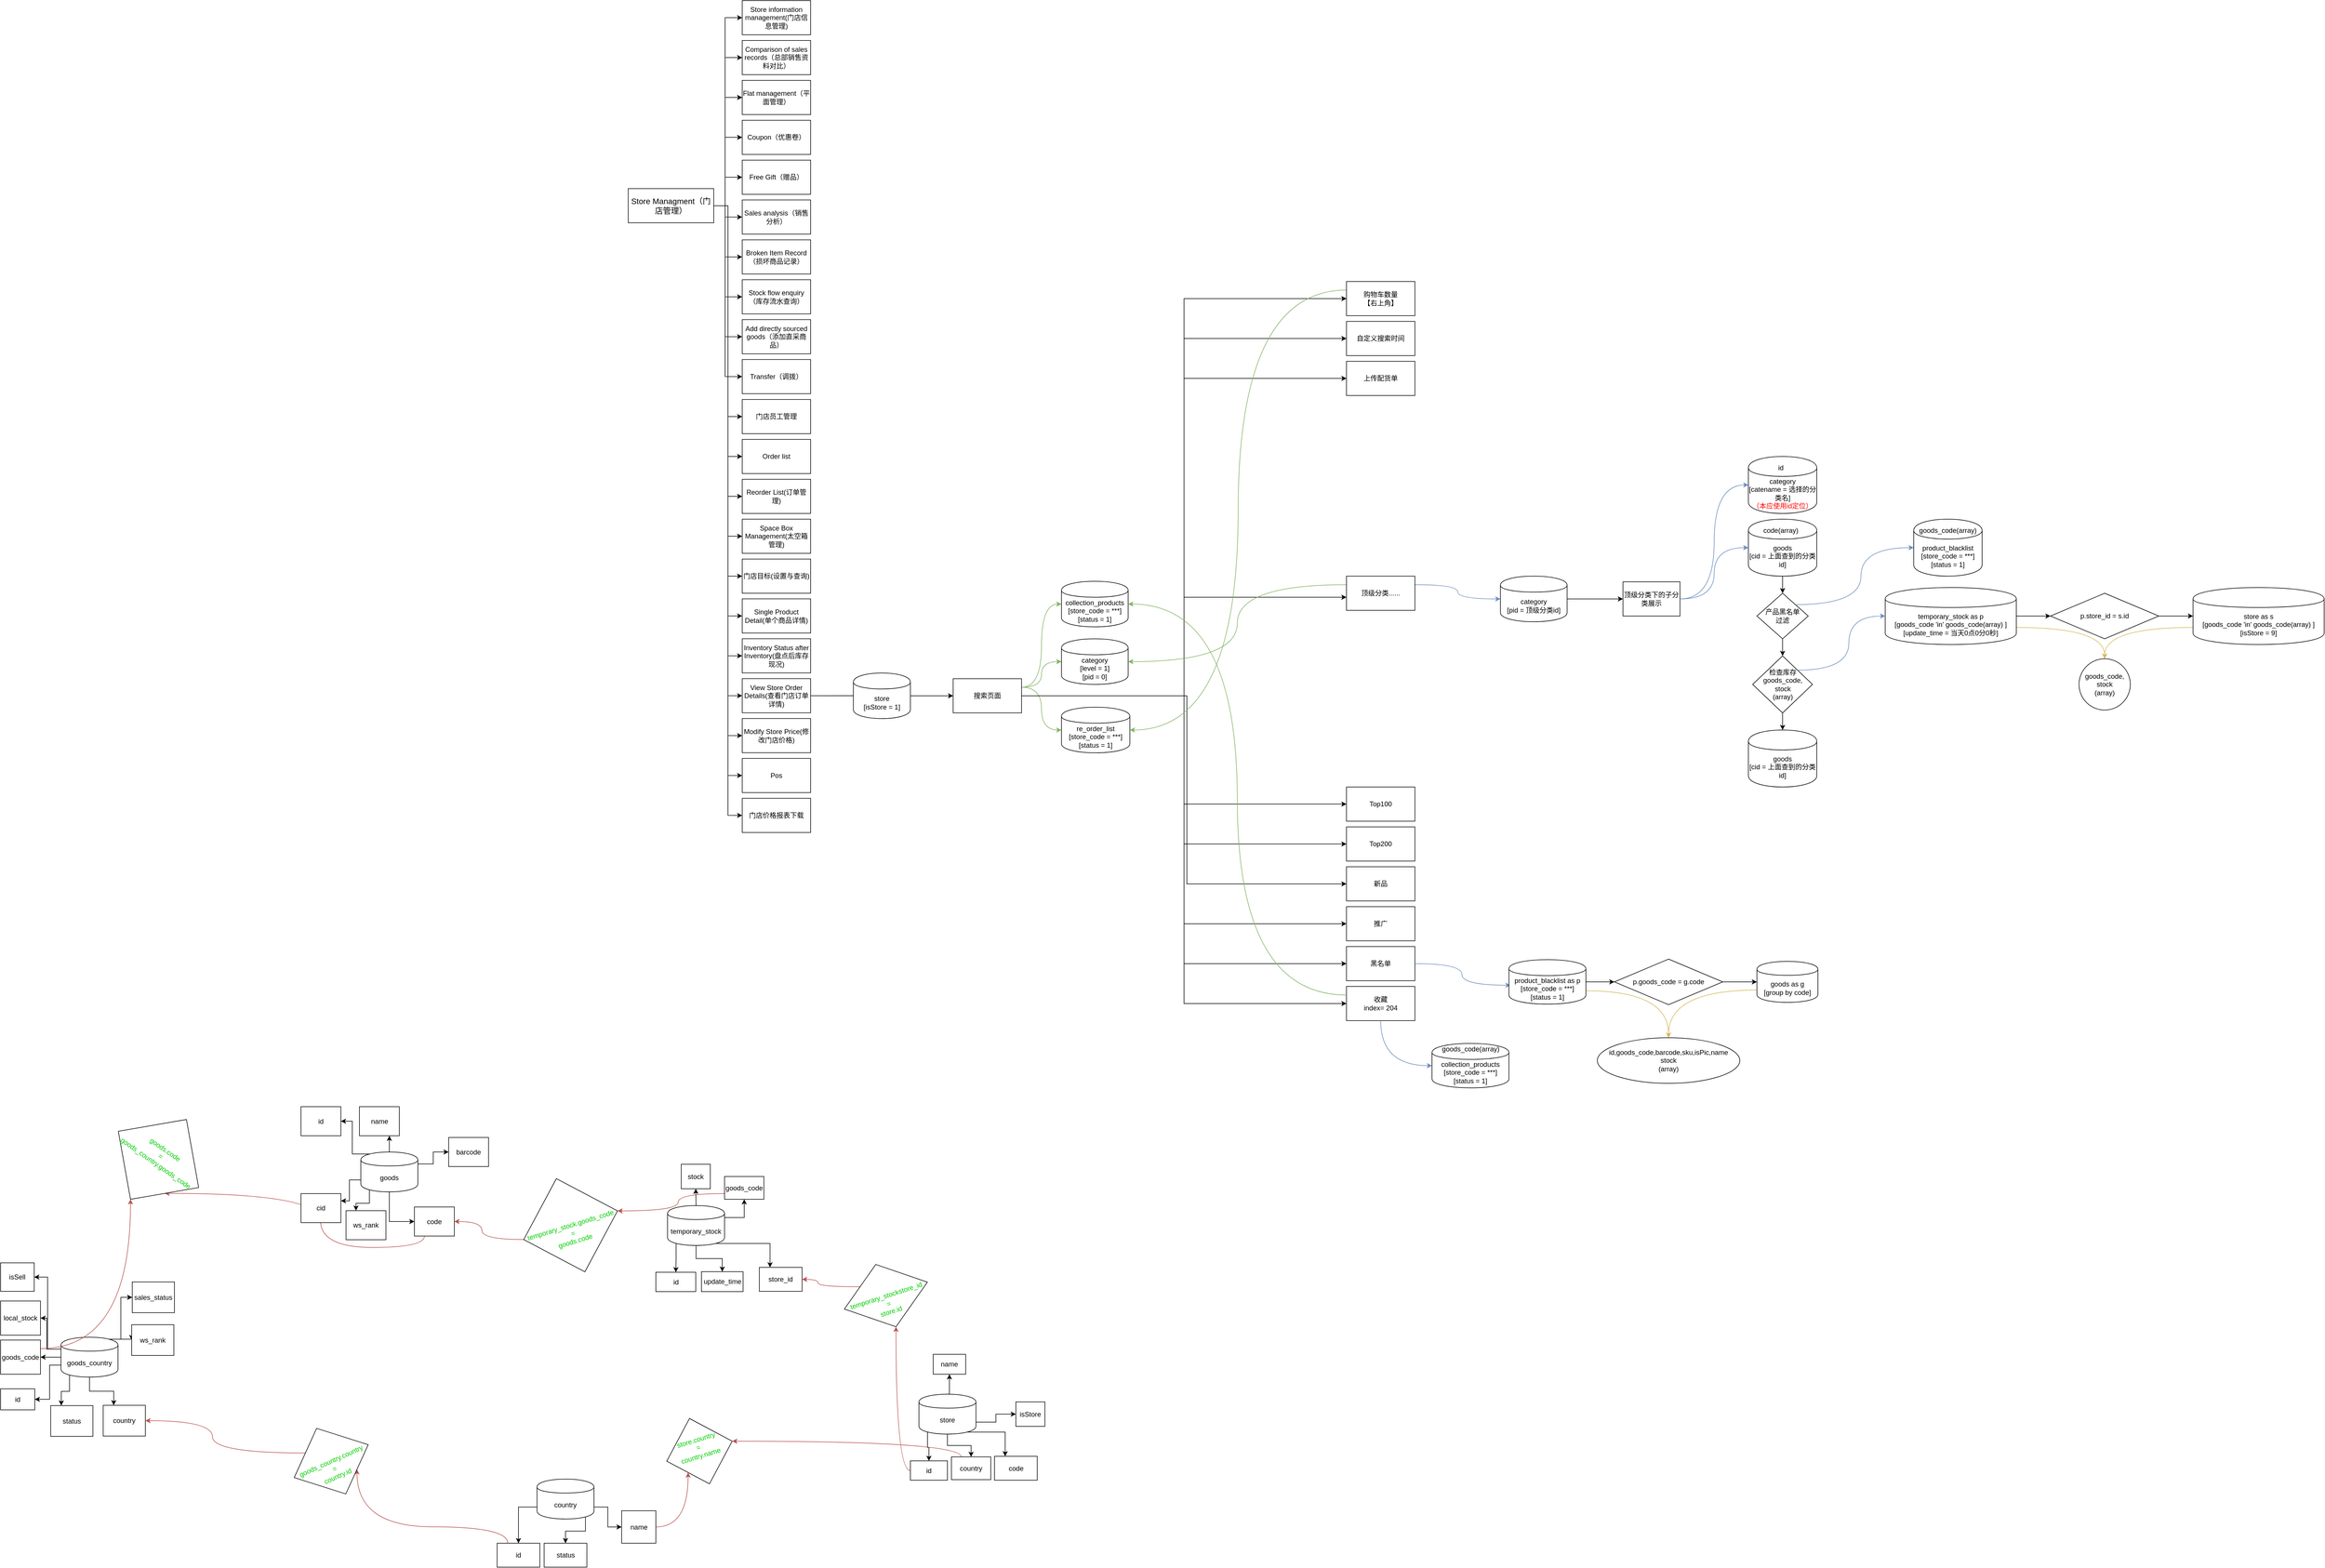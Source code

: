 <mxfile version="10.8.0" type="github"><diagram id="5CmChO88ZCy_D4HP_qRk" name="Page-1"><mxGraphModel dx="3231" dy="892" grid="1" gridSize="10" guides="1" tooltips="1" connect="1" arrows="1" fold="1" page="1" pageScale="1" pageWidth="827" pageHeight="1169" math="0" shadow="0"><root><mxCell id="0"/><mxCell id="1" parent="0"/><mxCell id="SFwU59-bYgTN6q8P-rJa-7" value="" style="edgeStyle=orthogonalEdgeStyle;rounded=0;orthogonalLoop=1;jettySize=auto;html=1;entryX=0;entryY=0.5;entryDx=0;entryDy=0;" parent="1" source="SFwU59-bYgTN6q8P-rJa-2" target="SFwU59-bYgTN6q8P-rJa-6" edge="1"><mxGeometry relative="1" as="geometry"><Array as="points"><mxPoint x="170" y="510"/><mxPoint x="170" y="250"/></Array></mxGeometry></mxCell><mxCell id="SFwU59-bYgTN6q8P-rJa-8" style="edgeStyle=orthogonalEdgeStyle;rounded=0;orthogonalLoop=1;jettySize=auto;html=1;exitX=1;exitY=0.5;exitDx=0;exitDy=0;entryX=0;entryY=0.5;entryDx=0;entryDy=0;" parent="1" source="SFwU59-bYgTN6q8P-rJa-2" target="SFwU59-bYgTN6q8P-rJa-4" edge="1"><mxGeometry relative="1" as="geometry"><Array as="points"><mxPoint x="170" y="510"/><mxPoint x="170" y="180"/></Array></mxGeometry></mxCell><mxCell id="SFwU59-bYgTN6q8P-rJa-10" style="edgeStyle=orthogonalEdgeStyle;rounded=0;orthogonalLoop=1;jettySize=auto;html=1;exitX=1;exitY=0.5;exitDx=0;exitDy=0;entryX=0;entryY=0.5;entryDx=0;entryDy=0;" parent="1" source="SFwU59-bYgTN6q8P-rJa-2" target="SFwU59-bYgTN6q8P-rJa-9" edge="1"><mxGeometry relative="1" as="geometry"><Array as="points"><mxPoint x="170" y="510"/><mxPoint x="170" y="320"/></Array></mxGeometry></mxCell><mxCell id="SFwU59-bYgTN6q8P-rJa-12" style="edgeStyle=orthogonalEdgeStyle;rounded=0;orthogonalLoop=1;jettySize=auto;html=1;exitX=1;exitY=0.5;exitDx=0;exitDy=0;entryX=0;entryY=0.5;entryDx=0;entryDy=0;" parent="1" source="SFwU59-bYgTN6q8P-rJa-2" target="SFwU59-bYgTN6q8P-rJa-11" edge="1"><mxGeometry relative="1" as="geometry"><Array as="points"><mxPoint x="170" y="510"/><mxPoint x="170" y="390"/></Array></mxGeometry></mxCell><mxCell id="SFwU59-bYgTN6q8P-rJa-14" style="edgeStyle=orthogonalEdgeStyle;rounded=0;orthogonalLoop=1;jettySize=auto;html=1;exitX=1;exitY=0.5;exitDx=0;exitDy=0;entryX=0;entryY=0.5;entryDx=0;entryDy=0;" parent="1" source="SFwU59-bYgTN6q8P-rJa-2" target="SFwU59-bYgTN6q8P-rJa-13" edge="1"><mxGeometry relative="1" as="geometry"><Array as="points"><mxPoint x="170" y="510"/><mxPoint x="170" y="460"/></Array></mxGeometry></mxCell><mxCell id="SFwU59-bYgTN6q8P-rJa-20" style="edgeStyle=orthogonalEdgeStyle;rounded=0;orthogonalLoop=1;jettySize=auto;html=1;exitX=1;exitY=0.5;exitDx=0;exitDy=0;entryX=0;entryY=0.5;entryDx=0;entryDy=0;" parent="1" source="SFwU59-bYgTN6q8P-rJa-2" target="SFwU59-bYgTN6q8P-rJa-15" edge="1"><mxGeometry relative="1" as="geometry"><Array as="points"><mxPoint x="170" y="510"/><mxPoint x="170" y="530"/></Array></mxGeometry></mxCell><mxCell id="SFwU59-bYgTN6q8P-rJa-21" style="edgeStyle=orthogonalEdgeStyle;rounded=0;orthogonalLoop=1;jettySize=auto;html=1;exitX=1;exitY=0.5;exitDx=0;exitDy=0;entryX=0;entryY=0.5;entryDx=0;entryDy=0;" parent="1" source="SFwU59-bYgTN6q8P-rJa-2" target="SFwU59-bYgTN6q8P-rJa-16" edge="1"><mxGeometry relative="1" as="geometry"><Array as="points"><mxPoint x="170" y="510"/><mxPoint x="170" y="600"/></Array></mxGeometry></mxCell><mxCell id="SFwU59-bYgTN6q8P-rJa-22" style="edgeStyle=orthogonalEdgeStyle;rounded=0;orthogonalLoop=1;jettySize=auto;html=1;exitX=1;exitY=0.5;exitDx=0;exitDy=0;entryX=0;entryY=0.5;entryDx=0;entryDy=0;" parent="1" source="SFwU59-bYgTN6q8P-rJa-2" target="SFwU59-bYgTN6q8P-rJa-17" edge="1"><mxGeometry relative="1" as="geometry"><Array as="points"><mxPoint x="170" y="510"/><mxPoint x="170" y="670"/></Array></mxGeometry></mxCell><mxCell id="SFwU59-bYgTN6q8P-rJa-23" style="edgeStyle=orthogonalEdgeStyle;rounded=0;orthogonalLoop=1;jettySize=auto;html=1;exitX=1;exitY=0.5;exitDx=0;exitDy=0;entryX=0;entryY=0.5;entryDx=0;entryDy=0;" parent="1" source="SFwU59-bYgTN6q8P-rJa-2" target="SFwU59-bYgTN6q8P-rJa-18" edge="1"><mxGeometry relative="1" as="geometry"><Array as="points"><mxPoint x="170" y="510"/><mxPoint x="170" y="740"/></Array></mxGeometry></mxCell><mxCell id="SFwU59-bYgTN6q8P-rJa-24" style="edgeStyle=orthogonalEdgeStyle;rounded=0;orthogonalLoop=1;jettySize=auto;html=1;exitX=1;exitY=0.5;exitDx=0;exitDy=0;entryX=0;entryY=0.5;entryDx=0;entryDy=0;" parent="1" source="SFwU59-bYgTN6q8P-rJa-2" target="SFwU59-bYgTN6q8P-rJa-19" edge="1"><mxGeometry relative="1" as="geometry"><Array as="points"><mxPoint x="170" y="510"/><mxPoint x="170" y="810"/></Array></mxGeometry></mxCell><mxCell id="sZdn6E8oZk7gGVziHm5e-11" style="edgeStyle=orthogonalEdgeStyle;rounded=0;orthogonalLoop=1;jettySize=auto;html=1;exitX=1;exitY=0.5;exitDx=0;exitDy=0;entryX=0;entryY=0.5;entryDx=0;entryDy=0;" edge="1" parent="1" source="SFwU59-bYgTN6q8P-rJa-2" target="sZdn6E8oZk7gGVziHm5e-1"><mxGeometry relative="1" as="geometry"/></mxCell><mxCell id="sZdn6E8oZk7gGVziHm5e-12" style="edgeStyle=orthogonalEdgeStyle;rounded=0;orthogonalLoop=1;jettySize=auto;html=1;exitX=1;exitY=0.5;exitDx=0;exitDy=0;entryX=0;entryY=0.5;entryDx=0;entryDy=0;" edge="1" parent="1" source="SFwU59-bYgTN6q8P-rJa-2" target="sZdn6E8oZk7gGVziHm5e-2"><mxGeometry relative="1" as="geometry"/></mxCell><mxCell id="sZdn6E8oZk7gGVziHm5e-13" style="edgeStyle=orthogonalEdgeStyle;rounded=0;orthogonalLoop=1;jettySize=auto;html=1;exitX=1;exitY=0.5;exitDx=0;exitDy=0;entryX=0;entryY=0.5;entryDx=0;entryDy=0;" edge="1" parent="1" source="SFwU59-bYgTN6q8P-rJa-2" target="sZdn6E8oZk7gGVziHm5e-3"><mxGeometry relative="1" as="geometry"/></mxCell><mxCell id="sZdn6E8oZk7gGVziHm5e-14" style="edgeStyle=orthogonalEdgeStyle;rounded=0;orthogonalLoop=1;jettySize=auto;html=1;exitX=1;exitY=0.5;exitDx=0;exitDy=0;entryX=0;entryY=0.5;entryDx=0;entryDy=0;" edge="1" parent="1" source="SFwU59-bYgTN6q8P-rJa-2" target="sZdn6E8oZk7gGVziHm5e-4"><mxGeometry relative="1" as="geometry"/></mxCell><mxCell id="sZdn6E8oZk7gGVziHm5e-15" style="edgeStyle=orthogonalEdgeStyle;rounded=0;orthogonalLoop=1;jettySize=auto;html=1;exitX=1;exitY=0.5;exitDx=0;exitDy=0;entryX=0;entryY=0.5;entryDx=0;entryDy=0;" edge="1" parent="1" source="SFwU59-bYgTN6q8P-rJa-2" target="sZdn6E8oZk7gGVziHm5e-5"><mxGeometry relative="1" as="geometry"/></mxCell><mxCell id="sZdn6E8oZk7gGVziHm5e-16" style="edgeStyle=orthogonalEdgeStyle;rounded=0;orthogonalLoop=1;jettySize=auto;html=1;exitX=1;exitY=0.5;exitDx=0;exitDy=0;entryX=0;entryY=0.5;entryDx=0;entryDy=0;" edge="1" parent="1" source="SFwU59-bYgTN6q8P-rJa-2" target="sZdn6E8oZk7gGVziHm5e-6"><mxGeometry relative="1" as="geometry"/></mxCell><mxCell id="sZdn6E8oZk7gGVziHm5e-17" style="edgeStyle=orthogonalEdgeStyle;rounded=0;orthogonalLoop=1;jettySize=auto;html=1;exitX=1;exitY=0.5;exitDx=0;exitDy=0;entryX=0;entryY=0.5;entryDx=0;entryDy=0;" edge="1" parent="1" source="SFwU59-bYgTN6q8P-rJa-2" target="sZdn6E8oZk7gGVziHm5e-7"><mxGeometry relative="1" as="geometry"/></mxCell><mxCell id="sZdn6E8oZk7gGVziHm5e-18" style="edgeStyle=orthogonalEdgeStyle;rounded=0;orthogonalLoop=1;jettySize=auto;html=1;exitX=1;exitY=0.5;exitDx=0;exitDy=0;entryX=0;entryY=0.5;entryDx=0;entryDy=0;" edge="1" parent="1" source="SFwU59-bYgTN6q8P-rJa-2" target="sZdn6E8oZk7gGVziHm5e-8"><mxGeometry relative="1" as="geometry"/></mxCell><mxCell id="sZdn6E8oZk7gGVziHm5e-19" style="edgeStyle=orthogonalEdgeStyle;rounded=0;orthogonalLoop=1;jettySize=auto;html=1;exitX=1;exitY=0.5;exitDx=0;exitDy=0;entryX=0;entryY=0.5;entryDx=0;entryDy=0;" edge="1" parent="1" source="SFwU59-bYgTN6q8P-rJa-2" target="sZdn6E8oZk7gGVziHm5e-9"><mxGeometry relative="1" as="geometry"/></mxCell><mxCell id="sZdn6E8oZk7gGVziHm5e-20" style="edgeStyle=orthogonalEdgeStyle;rounded=0;orthogonalLoop=1;jettySize=auto;html=1;exitX=1;exitY=0.5;exitDx=0;exitDy=0;entryX=0;entryY=0.5;entryDx=0;entryDy=0;" edge="1" parent="1" source="SFwU59-bYgTN6q8P-rJa-2" target="sZdn6E8oZk7gGVziHm5e-10"><mxGeometry relative="1" as="geometry"/></mxCell><mxCell id="sZdn6E8oZk7gGVziHm5e-22" style="edgeStyle=orthogonalEdgeStyle;rounded=0;orthogonalLoop=1;jettySize=auto;html=1;exitX=1;exitY=0.5;exitDx=0;exitDy=0;entryX=0;entryY=0.5;entryDx=0;entryDy=0;" edge="1" parent="1" source="SFwU59-bYgTN6q8P-rJa-2" target="sZdn6E8oZk7gGVziHm5e-21"><mxGeometry relative="1" as="geometry"/></mxCell><mxCell id="SFwU59-bYgTN6q8P-rJa-2" value="&lt;font style=&quot;font-size: 14px&quot;&gt;Store Managment（门店管理）&lt;/font&gt;&lt;br&gt;" style="rounded=0;whiteSpace=wrap;html=1;" parent="1" vertex="1"><mxGeometry y="480" width="150" height="60" as="geometry"/></mxCell><mxCell id="SFwU59-bYgTN6q8P-rJa-4" value="&lt;span&gt;Store information management(门店信息管理)&lt;/span&gt;" style="rounded=0;whiteSpace=wrap;html=1;" parent="1" vertex="1"><mxGeometry x="200" y="150" width="120" height="60" as="geometry"/></mxCell><mxCell id="SFwU59-bYgTN6q8P-rJa-6" value="&lt;span&gt;Comparison of sales records（总部销售资料对比）&lt;/span&gt;&lt;br&gt;" style="rounded=0;whiteSpace=wrap;html=1;" parent="1" vertex="1"><mxGeometry x="200" y="220" width="120" height="60" as="geometry"/></mxCell><mxCell id="SFwU59-bYgTN6q8P-rJa-9" value="&lt;span&gt;Flat management（平面管理）&lt;/span&gt;&lt;br&gt;" style="rounded=0;whiteSpace=wrap;html=1;" parent="1" vertex="1"><mxGeometry x="200" y="290" width="120" height="60" as="geometry"/></mxCell><mxCell id="SFwU59-bYgTN6q8P-rJa-11" value="&lt;span&gt;Coupon（优惠卷）&lt;/span&gt;" style="rounded=0;whiteSpace=wrap;html=1;" parent="1" vertex="1"><mxGeometry x="200" y="360" width="120" height="60" as="geometry"/></mxCell><mxCell id="SFwU59-bYgTN6q8P-rJa-13" value="&lt;span&gt;Free Gift（赠品）&lt;/span&gt;&lt;br&gt;" style="rounded=0;whiteSpace=wrap;html=1;" parent="1" vertex="1"><mxGeometry x="200" y="430" width="120" height="60" as="geometry"/></mxCell><mxCell id="SFwU59-bYgTN6q8P-rJa-15" value="&lt;span&gt;Sales analysis（销售分析）&lt;/span&gt;&lt;br&gt;" style="rounded=0;whiteSpace=wrap;html=1;" parent="1" vertex="1"><mxGeometry x="200" y="499.833" width="120" height="60" as="geometry"/></mxCell><mxCell id="SFwU59-bYgTN6q8P-rJa-16" value="&lt;span&gt;Broken Item Record（损坏商品记录）&lt;/span&gt;&lt;br&gt;" style="rounded=0;whiteSpace=wrap;html=1;" parent="1" vertex="1"><mxGeometry x="200" y="569.833" width="120" height="60" as="geometry"/></mxCell><mxCell id="SFwU59-bYgTN6q8P-rJa-17" value="&lt;span&gt;Stock flow enquiry（库存流水查询）&lt;/span&gt;&lt;br&gt;" style="rounded=0;whiteSpace=wrap;html=1;" parent="1" vertex="1"><mxGeometry x="200" y="639.833" width="120" height="60" as="geometry"/></mxCell><mxCell id="SFwU59-bYgTN6q8P-rJa-18" value="&lt;span&gt;Add directly sourced goods（添加直采商品）&lt;/span&gt;&lt;br&gt;" style="rounded=0;whiteSpace=wrap;html=1;" parent="1" vertex="1"><mxGeometry x="200" y="709.833" width="120" height="60" as="geometry"/></mxCell><mxCell id="SFwU59-bYgTN6q8P-rJa-19" value="&lt;span&gt;Transfer（调拨）&lt;/span&gt;&lt;br&gt;" style="rounded=0;whiteSpace=wrap;html=1;" parent="1" vertex="1"><mxGeometry x="200" y="779.833" width="120" height="60" as="geometry"/></mxCell><mxCell id="sZdn6E8oZk7gGVziHm5e-1" value="&lt;span&gt;门店员工管理&lt;/span&gt;&lt;br&gt;" style="rounded=0;whiteSpace=wrap;html=1;" vertex="1" parent="1"><mxGeometry x="200" y="850" width="120" height="60" as="geometry"/></mxCell><mxCell id="sZdn6E8oZk7gGVziHm5e-2" value="&lt;span&gt;Order list&lt;/span&gt;&lt;br&gt;" style="rounded=0;whiteSpace=wrap;html=1;" vertex="1" parent="1"><mxGeometry x="200" y="920" width="120" height="60" as="geometry"/></mxCell><mxCell id="sZdn6E8oZk7gGVziHm5e-3" value="&lt;span&gt;Reorder List(订单管理)&lt;/span&gt;&lt;br&gt;" style="rounded=0;whiteSpace=wrap;html=1;" vertex="1" parent="1"><mxGeometry x="200" y="990" width="120" height="60" as="geometry"/></mxCell><mxCell id="sZdn6E8oZk7gGVziHm5e-4" value="&lt;span&gt;Space Box Management(太空箱管理)&lt;/span&gt;&lt;br&gt;" style="rounded=0;whiteSpace=wrap;html=1;" vertex="1" parent="1"><mxGeometry x="200" y="1060" width="120" height="60" as="geometry"/></mxCell><mxCell id="sZdn6E8oZk7gGVziHm5e-5" value="&lt;span&gt;门店目标(设置与查询)&lt;/span&gt;&lt;br&gt;" style="rounded=0;whiteSpace=wrap;html=1;" vertex="1" parent="1"><mxGeometry x="200" y="1130" width="120" height="60" as="geometry"/></mxCell><mxCell id="sZdn6E8oZk7gGVziHm5e-6" value="&lt;span&gt;Single Product Detail(单个商品详情)&lt;/span&gt;&lt;br&gt;" style="rounded=0;whiteSpace=wrap;html=1;" vertex="1" parent="1"><mxGeometry x="200" y="1199.833" width="120" height="60" as="geometry"/></mxCell><mxCell id="sZdn6E8oZk7gGVziHm5e-7" value="&lt;span&gt;Inventory Status after Inventory(盘点后库存现况)&lt;/span&gt;&lt;br&gt;" style="rounded=0;whiteSpace=wrap;html=1;" vertex="1" parent="1"><mxGeometry x="200" y="1269.833" width="120" height="60" as="geometry"/></mxCell><mxCell id="sZdn6E8oZk7gGVziHm5e-24" style="edgeStyle=orthogonalEdgeStyle;rounded=0;orthogonalLoop=1;jettySize=auto;html=1;exitX=1;exitY=0.5;exitDx=0;exitDy=0;entryX=0;entryY=0.5;entryDx=0;entryDy=0;" edge="1" parent="1" source="sZdn6E8oZk7gGVziHm5e-8" target="sZdn6E8oZk7gGVziHm5e-25"><mxGeometry relative="1" as="geometry"><Array as="points"><mxPoint x="460" y="1370"/></Array></mxGeometry></mxCell><mxCell id="sZdn6E8oZk7gGVziHm5e-8" value="&lt;span&gt;View Store Order Details(查看门店订单详情)&lt;/span&gt;&lt;br&gt;" style="rounded=0;whiteSpace=wrap;html=1;" vertex="1" parent="1"><mxGeometry x="200" y="1339.833" width="120" height="60" as="geometry"/></mxCell><mxCell id="sZdn6E8oZk7gGVziHm5e-9" value="&lt;span&gt;Modify Store Price(修改门店价格)&lt;/span&gt;&lt;br&gt;" style="rounded=0;whiteSpace=wrap;html=1;" vertex="1" parent="1"><mxGeometry x="200" y="1409.833" width="120" height="60" as="geometry"/></mxCell><mxCell id="sZdn6E8oZk7gGVziHm5e-10" value="&lt;span&gt;Pos&lt;/span&gt;&lt;br&gt;" style="rounded=0;whiteSpace=wrap;html=1;" vertex="1" parent="1"><mxGeometry x="200" y="1479.833" width="120" height="60" as="geometry"/></mxCell><mxCell id="sZdn6E8oZk7gGVziHm5e-21" value="&lt;span&gt;门店价格报表下载&lt;/span&gt;&lt;br&gt;" style="rounded=0;whiteSpace=wrap;html=1;" vertex="1" parent="1"><mxGeometry x="200" y="1549.833" width="120" height="60" as="geometry"/></mxCell><mxCell id="sZdn6E8oZk7gGVziHm5e-27" style="edgeStyle=orthogonalEdgeStyle;rounded=0;orthogonalLoop=1;jettySize=auto;html=1;exitX=1;exitY=0.5;exitDx=0;exitDy=0;" edge="1" parent="1" source="sZdn6E8oZk7gGVziHm5e-25" target="sZdn6E8oZk7gGVziHm5e-26"><mxGeometry relative="1" as="geometry"/></mxCell><mxCell id="sZdn6E8oZk7gGVziHm5e-25" value="&lt;span&gt;store&lt;/span&gt;&lt;br&gt;&lt;span&gt;[isStore = 1]&lt;/span&gt;" style="shape=cylinder;whiteSpace=wrap;html=1;boundedLbl=1;backgroundOutline=1;" vertex="1" parent="1"><mxGeometry x="395" y="1330" width="100" height="80" as="geometry"/></mxCell><mxCell id="sZdn6E8oZk7gGVziHm5e-36" style="edgeStyle=orthogonalEdgeStyle;rounded=0;orthogonalLoop=1;jettySize=auto;html=1;exitX=1;exitY=0.5;exitDx=0;exitDy=0;entryX=0;entryY=0.5;entryDx=0;entryDy=0;" edge="1" parent="1" source="sZdn6E8oZk7gGVziHm5e-26" target="sZdn6E8oZk7gGVziHm5e-28"><mxGeometry relative="1" as="geometry"/></mxCell><mxCell id="sZdn6E8oZk7gGVziHm5e-37" style="edgeStyle=orthogonalEdgeStyle;rounded=0;orthogonalLoop=1;jettySize=auto;html=1;exitX=1;exitY=0.5;exitDx=0;exitDy=0;entryX=0;entryY=0.5;entryDx=0;entryDy=0;" edge="1" parent="1" source="sZdn6E8oZk7gGVziHm5e-26" target="sZdn6E8oZk7gGVziHm5e-29"><mxGeometry relative="1" as="geometry"/></mxCell><mxCell id="sZdn6E8oZk7gGVziHm5e-38" style="edgeStyle=orthogonalEdgeStyle;rounded=0;orthogonalLoop=1;jettySize=auto;html=1;exitX=1;exitY=0.5;exitDx=0;exitDy=0;entryX=0;entryY=0.5;entryDx=0;entryDy=0;" edge="1" parent="1" source="sZdn6E8oZk7gGVziHm5e-26" target="sZdn6E8oZk7gGVziHm5e-30"><mxGeometry relative="1" as="geometry"/></mxCell><mxCell id="sZdn6E8oZk7gGVziHm5e-39" style="edgeStyle=orthogonalEdgeStyle;rounded=0;orthogonalLoop=1;jettySize=auto;html=1;exitX=1;exitY=0.5;exitDx=0;exitDy=0;entryX=0;entryY=0.5;entryDx=0;entryDy=0;" edge="1" parent="1" source="sZdn6E8oZk7gGVziHm5e-26" target="sZdn6E8oZk7gGVziHm5e-31"><mxGeometry relative="1" as="geometry"/></mxCell><mxCell id="sZdn6E8oZk7gGVziHm5e-40" style="edgeStyle=orthogonalEdgeStyle;rounded=0;orthogonalLoop=1;jettySize=auto;html=1;exitX=1;exitY=0.5;exitDx=0;exitDy=0;" edge="1" parent="1" source="sZdn6E8oZk7gGVziHm5e-26" target="sZdn6E8oZk7gGVziHm5e-32"><mxGeometry relative="1" as="geometry"><Array as="points"><mxPoint x="980" y="1370"/><mxPoint x="980" y="1700"/></Array></mxGeometry></mxCell><mxCell id="sZdn6E8oZk7gGVziHm5e-41" style="edgeStyle=orthogonalEdgeStyle;rounded=0;orthogonalLoop=1;jettySize=auto;html=1;exitX=1;exitY=0.5;exitDx=0;exitDy=0;entryX=0;entryY=0.5;entryDx=0;entryDy=0;" edge="1" parent="1" source="sZdn6E8oZk7gGVziHm5e-26" target="sZdn6E8oZk7gGVziHm5e-33"><mxGeometry relative="1" as="geometry"/></mxCell><mxCell id="sZdn6E8oZk7gGVziHm5e-42" style="edgeStyle=orthogonalEdgeStyle;rounded=0;orthogonalLoop=1;jettySize=auto;html=1;exitX=1;exitY=0.5;exitDx=0;exitDy=0;entryX=0;entryY=0.5;entryDx=0;entryDy=0;" edge="1" parent="1" source="sZdn6E8oZk7gGVziHm5e-26" target="sZdn6E8oZk7gGVziHm5e-34"><mxGeometry relative="1" as="geometry"/></mxCell><mxCell id="sZdn6E8oZk7gGVziHm5e-43" style="edgeStyle=orthogonalEdgeStyle;rounded=0;orthogonalLoop=1;jettySize=auto;html=1;exitX=1;exitY=0.5;exitDx=0;exitDy=0;entryX=0;entryY=0.5;entryDx=0;entryDy=0;" edge="1" parent="1" source="sZdn6E8oZk7gGVziHm5e-26" target="sZdn6E8oZk7gGVziHm5e-35"><mxGeometry relative="1" as="geometry"/></mxCell><mxCell id="sZdn6E8oZk7gGVziHm5e-50" style="edgeStyle=orthogonalEdgeStyle;orthogonalLoop=1;jettySize=auto;html=1;exitX=1;exitY=0.25;exitDx=0;exitDy=0;entryX=0;entryY=0.5;entryDx=0;entryDy=0;curved=1;fillColor=#d5e8d4;strokeColor=#82b366;" edge="1" parent="1" source="sZdn6E8oZk7gGVziHm5e-26" target="sZdn6E8oZk7gGVziHm5e-44"><mxGeometry relative="1" as="geometry"/></mxCell><mxCell id="sZdn6E8oZk7gGVziHm5e-51" style="edgeStyle=orthogonalEdgeStyle;orthogonalLoop=1;jettySize=auto;html=1;exitX=1;exitY=0.25;exitDx=0;exitDy=0;curved=1;fillColor=#d5e8d4;strokeColor=#82b366;" edge="1" parent="1" source="sZdn6E8oZk7gGVziHm5e-26" target="sZdn6E8oZk7gGVziHm5e-49"><mxGeometry relative="1" as="geometry"/></mxCell><mxCell id="sZdn6E8oZk7gGVziHm5e-62" style="edgeStyle=orthogonalEdgeStyle;orthogonalLoop=1;jettySize=auto;html=1;exitX=1;exitY=0.5;exitDx=0;exitDy=0;entryX=0;entryY=0.617;entryDx=0;entryDy=0;entryPerimeter=0;rounded=0;" edge="1" parent="1" source="sZdn6E8oZk7gGVziHm5e-26" target="sZdn6E8oZk7gGVziHm5e-61"><mxGeometry relative="1" as="geometry"><Array as="points"><mxPoint x="975" y="1370"/><mxPoint x="975" y="1197"/></Array></mxGeometry></mxCell><mxCell id="sZdn6E8oZk7gGVziHm5e-64" style="edgeStyle=orthogonalEdgeStyle;orthogonalLoop=1;jettySize=auto;html=1;exitX=1;exitY=0.25;exitDx=0;exitDy=0;curved=1;fillColor=#d5e8d4;strokeColor=#82b366;" edge="1" parent="1" source="sZdn6E8oZk7gGVziHm5e-26" target="sZdn6E8oZk7gGVziHm5e-63"><mxGeometry relative="1" as="geometry"/></mxCell><mxCell id="sZdn6E8oZk7gGVziHm5e-67" style="edgeStyle=orthogonalEdgeStyle;orthogonalLoop=1;jettySize=auto;html=1;exitX=1;exitY=0.5;exitDx=0;exitDy=0;entryX=0;entryY=0.5;entryDx=0;entryDy=0;rounded=0;" edge="1" parent="1" source="sZdn6E8oZk7gGVziHm5e-26" target="sZdn6E8oZk7gGVziHm5e-66"><mxGeometry relative="1" as="geometry"/></mxCell><mxCell id="sZdn6E8oZk7gGVziHm5e-26" value="搜索页面" style="rounded=0;whiteSpace=wrap;html=1;" vertex="1" parent="1"><mxGeometry x="570" y="1340" width="120" height="60" as="geometry"/></mxCell><mxCell id="sZdn6E8oZk7gGVziHm5e-69" style="edgeStyle=orthogonalEdgeStyle;curved=1;orthogonalLoop=1;jettySize=auto;html=1;exitX=1;exitY=0.25;exitDx=0;exitDy=0;entryX=0;entryY=0.5;entryDx=0;entryDy=0;fillColor=#dae8fc;strokeColor=#6c8ebf;" edge="1" parent="1" source="sZdn6E8oZk7gGVziHm5e-61" target="sZdn6E8oZk7gGVziHm5e-70"><mxGeometry relative="1" as="geometry"><mxPoint x="1600" y="1060" as="targetPoint"/></mxGeometry></mxCell><mxCell id="sZdn6E8oZk7gGVziHm5e-28" value="自定义搜索时间" style="rounded=0;whiteSpace=wrap;html=1;" vertex="1" parent="1"><mxGeometry x="1260" y="713" width="120" height="60" as="geometry"/></mxCell><mxCell id="sZdn6E8oZk7gGVziHm5e-29" value="上传配货单" style="rounded=0;whiteSpace=wrap;html=1;" vertex="1" parent="1"><mxGeometry x="1260" y="783" width="120" height="60" as="geometry"/></mxCell><mxCell id="sZdn6E8oZk7gGVziHm5e-30" value="Top100" style="rounded=0;whiteSpace=wrap;html=1;" vertex="1" parent="1"><mxGeometry x="1260" y="1530" width="120" height="60" as="geometry"/></mxCell><mxCell id="sZdn6E8oZk7gGVziHm5e-31" value="Top200" style="rounded=0;whiteSpace=wrap;html=1;" vertex="1" parent="1"><mxGeometry x="1260" y="1600" width="120" height="60" as="geometry"/></mxCell><mxCell id="sZdn6E8oZk7gGVziHm5e-32" value="新品" style="rounded=0;whiteSpace=wrap;html=1;" vertex="1" parent="1"><mxGeometry x="1260" y="1670" width="120" height="60" as="geometry"/></mxCell><mxCell id="sZdn6E8oZk7gGVziHm5e-33" value="推广" style="rounded=0;whiteSpace=wrap;html=1;" vertex="1" parent="1"><mxGeometry x="1260" y="1740" width="120" height="60" as="geometry"/></mxCell><mxCell id="sZdn6E8oZk7gGVziHm5e-34" value="黑名单" style="rounded=0;whiteSpace=wrap;html=1;" vertex="1" parent="1"><mxGeometry x="1260" y="1810" width="120" height="60" as="geometry"/></mxCell><mxCell id="sZdn6E8oZk7gGVziHm5e-35" value="收藏&lt;br&gt;index= 204&lt;br&gt;" style="rounded=0;whiteSpace=wrap;html=1;" vertex="1" parent="1"><mxGeometry x="1260" y="1880" width="120" height="60" as="geometry"/></mxCell><mxCell id="sZdn6E8oZk7gGVziHm5e-44" value="collection_products&lt;br&gt;&lt;span&gt;[store_code = ***]&lt;br&gt;[status = 1]&lt;br&gt;&lt;/span&gt;" style="shape=cylinder;whiteSpace=wrap;html=1;boundedLbl=1;backgroundOutline=1;" vertex="1" parent="1"><mxGeometry x="760" y="1169" width="117" height="80" as="geometry"/></mxCell><mxCell id="sZdn6E8oZk7gGVziHm5e-49" value="category&lt;br&gt;&lt;span&gt;[level = 1]&lt;br&gt;[pid = 0]&lt;br&gt;&lt;/span&gt;" style="shape=cylinder;whiteSpace=wrap;html=1;boundedLbl=1;backgroundOutline=1;" vertex="1" parent="1"><mxGeometry x="760" y="1270" width="117" height="80" as="geometry"/></mxCell><mxCell id="sZdn6E8oZk7gGVziHm5e-57" style="edgeStyle=orthogonalEdgeStyle;orthogonalLoop=1;jettySize=auto;html=1;exitX=0;exitY=0.25;exitDx=0;exitDy=0;entryX=1;entryY=0.5;entryDx=0;entryDy=0;fillColor=#d5e8d4;strokeColor=#82b366;curved=1;" edge="1" parent="1" source="sZdn6E8oZk7gGVziHm5e-35" target="sZdn6E8oZk7gGVziHm5e-44"><mxGeometry relative="1" as="geometry"/></mxCell><mxCell id="sZdn6E8oZk7gGVziHm5e-65" style="edgeStyle=orthogonalEdgeStyle;curved=1;orthogonalLoop=1;jettySize=auto;html=1;exitX=0;exitY=0.25;exitDx=0;exitDy=0;entryX=1;entryY=0.5;entryDx=0;entryDy=0;fillColor=#d5e8d4;strokeColor=#82b366;" edge="1" parent="1" source="sZdn6E8oZk7gGVziHm5e-61" target="sZdn6E8oZk7gGVziHm5e-49"><mxGeometry relative="1" as="geometry"/></mxCell><mxCell id="sZdn6E8oZk7gGVziHm5e-61" value="顶级分类......" style="rounded=0;whiteSpace=wrap;html=1;" vertex="1" parent="1"><mxGeometry x="1260" y="1160" width="120" height="60" as="geometry"/></mxCell><mxCell id="sZdn6E8oZk7gGVziHm5e-63" value="&lt;span&gt;re_order_list&lt;br&gt;[store_code = ***]&lt;br&gt;[status = 1]&lt;br&gt;&lt;/span&gt;" style="shape=cylinder;whiteSpace=wrap;html=1;boundedLbl=1;backgroundOutline=1;" vertex="1" parent="1"><mxGeometry x="760" y="1390" width="120" height="80" as="geometry"/></mxCell><mxCell id="sZdn6E8oZk7gGVziHm5e-68" style="edgeStyle=orthogonalEdgeStyle;orthogonalLoop=1;jettySize=auto;html=1;exitX=0;exitY=0.25;exitDx=0;exitDy=0;entryX=1;entryY=0.5;entryDx=0;entryDy=0;fillColor=#d5e8d4;strokeColor=#82b366;curved=1;" edge="1" parent="1" source="sZdn6E8oZk7gGVziHm5e-66" target="sZdn6E8oZk7gGVziHm5e-63"><mxGeometry relative="1" as="geometry"/></mxCell><mxCell id="sZdn6E8oZk7gGVziHm5e-66" value="购物车数量&lt;br&gt;【右上角】" style="rounded=0;whiteSpace=wrap;html=1;" vertex="1" parent="1"><mxGeometry x="1260" y="643" width="120" height="60" as="geometry"/></mxCell><mxCell id="sZdn6E8oZk7gGVziHm5e-71" style="edgeStyle=orthogonalEdgeStyle;orthogonalLoop=1;jettySize=auto;html=1;exitX=1;exitY=0.5;exitDx=0;exitDy=0;rounded=0;" edge="1" parent="1" source="sZdn6E8oZk7gGVziHm5e-70" target="sZdn6E8oZk7gGVziHm5e-72"><mxGeometry relative="1" as="geometry"><mxPoint x="1805" y="1200" as="targetPoint"/></mxGeometry></mxCell><mxCell id="sZdn6E8oZk7gGVziHm5e-70" value="category&lt;span&gt;&lt;br&gt;[pid = 顶级分类id]&lt;br&gt;&lt;/span&gt;" style="shape=cylinder;whiteSpace=wrap;html=1;boundedLbl=1;backgroundOutline=1;" vertex="1" parent="1"><mxGeometry x="1530" y="1160" width="117" height="80" as="geometry"/></mxCell><mxCell id="sZdn6E8oZk7gGVziHm5e-72" value="顶级分类下的子分类展示" style="rounded=0;whiteSpace=wrap;html=1;" vertex="1" parent="1"><mxGeometry x="1745" y="1170" width="100" height="60" as="geometry"/></mxCell><mxCell id="sZdn6E8oZk7gGVziHm5e-73" style="edgeStyle=orthogonalEdgeStyle;curved=1;orthogonalLoop=1;jettySize=auto;html=1;exitX=1;exitY=0.5;exitDx=0;exitDy=0;entryX=0;entryY=0.5;entryDx=0;entryDy=0;fillColor=#dae8fc;strokeColor=#6c8ebf;" edge="1" parent="1" target="sZdn6E8oZk7gGVziHm5e-74" source="sZdn6E8oZk7gGVziHm5e-72"><mxGeometry relative="1" as="geometry"><mxPoint x="1545" y="1070" as="targetPoint"/><mxPoint x="1325" y="1185" as="sourcePoint"/></mxGeometry></mxCell><mxCell id="sZdn6E8oZk7gGVziHm5e-74" value="category&lt;span&gt;&lt;br&gt;[catename&amp;nbsp;= 选择的分类名]&lt;br&gt;&lt;font color=&quot;#ff0000&quot;&gt;（本应使用id定位）&lt;/font&gt;&lt;br&gt;&lt;/span&gt;" style="shape=cylinder;whiteSpace=wrap;html=1;boundedLbl=1;backgroundOutline=1;" vertex="1" parent="1"><mxGeometry x="1965" y="950" width="120" height="100" as="geometry"/></mxCell><mxCell id="sZdn6E8oZk7gGVziHm5e-79" style="edgeStyle=orthogonalEdgeStyle;curved=1;orthogonalLoop=1;jettySize=auto;html=1;exitX=1;exitY=0.5;exitDx=0;exitDy=0;entryX=0;entryY=0.5;entryDx=0;entryDy=0;fillColor=#dae8fc;strokeColor=#6c8ebf;" edge="1" parent="1" target="sZdn6E8oZk7gGVziHm5e-80" source="sZdn6E8oZk7gGVziHm5e-72"><mxGeometry relative="1" as="geometry"><mxPoint x="1555" y="1160" as="targetPoint"/><mxPoint x="1855" y="1290" as="sourcePoint"/></mxGeometry></mxCell><mxCell id="sZdn6E8oZk7gGVziHm5e-80" value="goods&lt;span&gt;&lt;br&gt;[cid = 上面查到的分类id]&lt;br&gt;&lt;/span&gt;" style="shape=cylinder;whiteSpace=wrap;html=1;boundedLbl=1;backgroundOutline=1;" vertex="1" parent="1"><mxGeometry x="1965" y="1060" width="120" height="100" as="geometry"/></mxCell><mxCell id="sZdn6E8oZk7gGVziHm5e-87" value="goods&lt;span&gt;&lt;br&gt;[cid = 上面查到的分类id]&lt;br&gt;&lt;/span&gt;" style="shape=cylinder;whiteSpace=wrap;html=1;boundedLbl=1;backgroundOutline=1;" vertex="1" parent="1"><mxGeometry x="1965" y="1430" width="120" height="100" as="geometry"/></mxCell><mxCell id="sZdn6E8oZk7gGVziHm5e-85" value="id" style="text;html=1;strokeColor=none;fillColor=none;align=center;verticalAlign=middle;whiteSpace=wrap;rounded=0;" vertex="1" parent="1"><mxGeometry x="2002" y="960" width="40" height="20" as="geometry"/></mxCell><mxCell id="sZdn6E8oZk7gGVziHm5e-86" value="code(array)" style="text;html=1;strokeColor=none;fillColor=none;align=center;verticalAlign=middle;whiteSpace=wrap;rounded=0;" vertex="1" parent="1"><mxGeometry x="2002" y="1070" width="40" height="20" as="geometry"/></mxCell><mxCell id="sZdn6E8oZk7gGVziHm5e-90" value="产品黑名单&lt;br&gt;过滤" style="rhombus;whiteSpace=wrap;html=1;" vertex="1" parent="1"><mxGeometry x="1980" y="1190" width="90" height="80" as="geometry"/></mxCell><mxCell id="sZdn6E8oZk7gGVziHm5e-91" value="" style="edgeStyle=orthogonalEdgeStyle;rounded=0;orthogonalLoop=1;jettySize=auto;html=1;" edge="1" parent="1" source="sZdn6E8oZk7gGVziHm5e-80" target="sZdn6E8oZk7gGVziHm5e-90"><mxGeometry relative="1" as="geometry"><mxPoint x="2025" y="1160" as="sourcePoint"/><mxPoint x="2025" y="1280" as="targetPoint"/></mxGeometry></mxCell><mxCell id="sZdn6E8oZk7gGVziHm5e-92" style="edgeStyle=orthogonalEdgeStyle;curved=1;orthogonalLoop=1;jettySize=auto;html=1;exitX=1;exitY=0;exitDx=0;exitDy=0;entryX=0;entryY=0.5;entryDx=0;entryDy=0;fillColor=#dae8fc;strokeColor=#6c8ebf;" edge="1" parent="1" target="sZdn6E8oZk7gGVziHm5e-93" source="sZdn6E8oZk7gGVziHm5e-90"><mxGeometry relative="1" as="geometry"><mxPoint x="1795" y="1160" as="targetPoint"/><mxPoint x="2085" y="1200" as="sourcePoint"/></mxGeometry></mxCell><mxCell id="sZdn6E8oZk7gGVziHm5e-93" value="product_blacklist&lt;span&gt;&lt;br&gt;[store_code&amp;nbsp;= ***]&lt;br&gt;[status = 1]&lt;br&gt;&lt;/span&gt;" style="shape=cylinder;whiteSpace=wrap;html=1;boundedLbl=1;backgroundOutline=1;" vertex="1" parent="1"><mxGeometry x="2255" y="1060" width="120" height="100" as="geometry"/></mxCell><mxCell id="sZdn6E8oZk7gGVziHm5e-94" value="goods_code(array)" style="text;html=1;strokeColor=none;fillColor=none;align=center;verticalAlign=middle;whiteSpace=wrap;rounded=0;" vertex="1" parent="1"><mxGeometry x="2295" y="1070" width="40" height="20" as="geometry"/></mxCell><mxCell id="sZdn6E8oZk7gGVziHm5e-96" value="" style="edgeStyle=orthogonalEdgeStyle;rounded=0;orthogonalLoop=1;jettySize=auto;html=1;" edge="1" parent="1" source="sZdn6E8oZk7gGVziHm5e-97"><mxGeometry relative="1" as="geometry"><mxPoint x="2025" y="1430" as="targetPoint"/></mxGeometry></mxCell><mxCell id="sZdn6E8oZk7gGVziHm5e-97" value="检查库存&lt;br&gt;&lt;div&gt;goods_code,&lt;/div&gt;&lt;div&gt;stock&lt;/div&gt;&lt;div&gt;(array)&lt;/div&gt;" style="rhombus;whiteSpace=wrap;html=1;" vertex="1" parent="1"><mxGeometry x="1972.5" y="1300" width="105" height="100" as="geometry"/></mxCell><mxCell id="sZdn6E8oZk7gGVziHm5e-98" value="" style="edgeStyle=orthogonalEdgeStyle;rounded=0;orthogonalLoop=1;jettySize=auto;html=1;exitX=0.5;exitY=1;exitDx=0;exitDy=0;" edge="1" parent="1" target="sZdn6E8oZk7gGVziHm5e-97" source="sZdn6E8oZk7gGVziHm5e-90"><mxGeometry relative="1" as="geometry"><mxPoint x="2025" y="1290" as="sourcePoint"/><mxPoint x="2025" y="1410" as="targetPoint"/></mxGeometry></mxCell><mxCell id="sZdn6E8oZk7gGVziHm5e-99" style="edgeStyle=orthogonalEdgeStyle;curved=1;orthogonalLoop=1;jettySize=auto;html=1;exitX=1;exitY=0;exitDx=0;exitDy=0;entryX=0;entryY=0.5;entryDx=0;entryDy=0;fillColor=#dae8fc;strokeColor=#6c8ebf;" edge="1" parent="1" target="sZdn6E8oZk7gGVziHm5e-100" source="sZdn6E8oZk7gGVziHm5e-97"><mxGeometry relative="1" as="geometry"><mxPoint x="1795" y="1280" as="targetPoint"/><mxPoint x="2048" y="1330" as="sourcePoint"/></mxGeometry></mxCell><mxCell id="sZdn6E8oZk7gGVziHm5e-103" style="edgeStyle=orthogonalEdgeStyle;rounded=0;orthogonalLoop=1;jettySize=auto;html=1;exitX=1;exitY=0.5;exitDx=0;exitDy=0;" edge="1" parent="1" source="sZdn6E8oZk7gGVziHm5e-105" target="sZdn6E8oZk7gGVziHm5e-102"><mxGeometry relative="1" as="geometry"/></mxCell><mxCell id="sZdn6E8oZk7gGVziHm5e-107" style="edgeStyle=orthogonalEdgeStyle;orthogonalLoop=1;jettySize=auto;html=1;exitX=1;exitY=0.7;exitDx=0;exitDy=0;curved=1;fillColor=#fff2cc;strokeColor=#d6b656;entryX=0.5;entryY=0;entryDx=0;entryDy=0;" edge="1" parent="1" source="sZdn6E8oZk7gGVziHm5e-100" target="sZdn6E8oZk7gGVziHm5e-110"><mxGeometry relative="1" as="geometry"><mxPoint x="2585" y="1310" as="targetPoint"/></mxGeometry></mxCell><mxCell id="sZdn6E8oZk7gGVziHm5e-100" value="temporary_stock as p&lt;span&gt;&lt;br&gt;[goods_code 'in' goods_code(array) ]&lt;br&gt;[update_time&amp;nbsp;= 当天0点0分0秒]&lt;br&gt;&lt;/span&gt;" style="shape=cylinder;whiteSpace=wrap;html=1;boundedLbl=1;backgroundOutline=1;" vertex="1" parent="1"><mxGeometry x="2205" y="1180" width="230" height="100" as="geometry"/></mxCell><mxCell id="sZdn6E8oZk7gGVziHm5e-108" style="edgeStyle=orthogonalEdgeStyle;orthogonalLoop=1;jettySize=auto;html=1;exitX=0;exitY=0.7;exitDx=0;exitDy=0;curved=1;fillColor=#fff2cc;strokeColor=#d6b656;entryX=0.5;entryY=0;entryDx=0;entryDy=0;" edge="1" parent="1" source="sZdn6E8oZk7gGVziHm5e-102" target="sZdn6E8oZk7gGVziHm5e-110"><mxGeometry relative="1" as="geometry"><mxPoint x="2585" y="1310" as="targetPoint"/></mxGeometry></mxCell><mxCell id="sZdn6E8oZk7gGVziHm5e-102" value="store as s&lt;span&gt;&lt;br&gt;[goods_code 'in' goods_code(array) ]&lt;br&gt;[isStore = 9]&lt;br&gt;&lt;/span&gt;" style="shape=cylinder;whiteSpace=wrap;html=1;boundedLbl=1;backgroundOutline=1;" vertex="1" parent="1"><mxGeometry x="2745" y="1180" width="230" height="100" as="geometry"/></mxCell><mxCell id="sZdn6E8oZk7gGVziHm5e-105" value="p.store_id = s.id&lt;br&gt;" style="rhombus;whiteSpace=wrap;html=1;" vertex="1" parent="1"><mxGeometry x="2495" y="1190" width="190" height="80" as="geometry"/></mxCell><mxCell id="sZdn6E8oZk7gGVziHm5e-106" style="edgeStyle=orthogonalEdgeStyle;rounded=0;orthogonalLoop=1;jettySize=auto;html=1;exitX=1;exitY=0.5;exitDx=0;exitDy=0;" edge="1" parent="1" source="sZdn6E8oZk7gGVziHm5e-100" target="sZdn6E8oZk7gGVziHm5e-105"><mxGeometry relative="1" as="geometry"><mxPoint x="2435" y="1230" as="sourcePoint"/><mxPoint x="2645" y="1230" as="targetPoint"/></mxGeometry></mxCell><mxCell id="sZdn6E8oZk7gGVziHm5e-110" value="goods_code,&lt;br&gt;stock&lt;br&gt;(array)" style="ellipse;whiteSpace=wrap;html=1;aspect=fixed;" vertex="1" parent="1"><mxGeometry x="2545" y="1305" width="90" height="90" as="geometry"/></mxCell><mxCell id="sZdn6E8oZk7gGVziHm5e-111" style="edgeStyle=orthogonalEdgeStyle;curved=1;orthogonalLoop=1;jettySize=auto;html=1;exitX=1;exitY=0.5;exitDx=0;exitDy=0;entryX=0.022;entryY=0.575;entryDx=0;entryDy=0;fillColor=#dae8fc;strokeColor=#6c8ebf;entryPerimeter=0;" edge="1" parent="1" target="sZdn6E8oZk7gGVziHm5e-115" source="sZdn6E8oZk7gGVziHm5e-34"><mxGeometry relative="1" as="geometry"><mxPoint x="1550" y="1890" as="targetPoint"/><mxPoint x="1380" y="1845" as="sourcePoint"/></mxGeometry></mxCell><mxCell id="sZdn6E8oZk7gGVziHm5e-113" style="edgeStyle=orthogonalEdgeStyle;rounded=0;orthogonalLoop=1;jettySize=auto;html=1;exitX=1;exitY=0.5;exitDx=0;exitDy=0;" edge="1" parent="1" source="sZdn6E8oZk7gGVziHm5e-118" target="sZdn6E8oZk7gGVziHm5e-117"><mxGeometry relative="1" as="geometry"/></mxCell><mxCell id="sZdn6E8oZk7gGVziHm5e-114" style="edgeStyle=orthogonalEdgeStyle;orthogonalLoop=1;jettySize=auto;html=1;exitX=1;exitY=0.7;exitDx=0;exitDy=0;curved=1;fillColor=#fff2cc;strokeColor=#d6b656;entryX=0.5;entryY=0;entryDx=0;entryDy=0;" edge="1" parent="1" source="sZdn6E8oZk7gGVziHm5e-115" target="sZdn6E8oZk7gGVziHm5e-121"><mxGeometry relative="1" as="geometry"><mxPoint x="1827" y="1958" as="targetPoint"/></mxGeometry></mxCell><mxCell id="sZdn6E8oZk7gGVziHm5e-115" value="product_blacklist&amp;nbsp;as p&lt;span&gt;&lt;br&gt;[store_code = ***]&lt;br&gt;[status = 1]&lt;br&gt;&lt;/span&gt;" style="shape=cylinder;whiteSpace=wrap;html=1;boundedLbl=1;backgroundOutline=1;" vertex="1" parent="1"><mxGeometry x="1545" y="1833" width="135" height="78" as="geometry"/></mxCell><mxCell id="sZdn6E8oZk7gGVziHm5e-116" style="edgeStyle=orthogonalEdgeStyle;orthogonalLoop=1;jettySize=auto;html=1;exitX=0;exitY=0.7;exitDx=0;exitDy=0;curved=1;fillColor=#fff2cc;strokeColor=#d6b656;entryX=0.5;entryY=0;entryDx=0;entryDy=0;" edge="1" parent="1" source="sZdn6E8oZk7gGVziHm5e-117" target="sZdn6E8oZk7gGVziHm5e-121"><mxGeometry relative="1" as="geometry"><mxPoint x="1827" y="1958" as="targetPoint"/></mxGeometry></mxCell><mxCell id="sZdn6E8oZk7gGVziHm5e-117" value="goods as g&lt;span&gt;&lt;br&gt;[group by code]&lt;br&gt;&lt;/span&gt;" style="shape=cylinder;whiteSpace=wrap;html=1;boundedLbl=1;backgroundOutline=1;" vertex="1" parent="1"><mxGeometry x="1980" y="1836" width="107" height="72" as="geometry"/></mxCell><mxCell id="sZdn6E8oZk7gGVziHm5e-118" value="p.goods_code = g.code&lt;br&gt;" style="rhombus;whiteSpace=wrap;html=1;" vertex="1" parent="1"><mxGeometry x="1730" y="1832" width="190" height="80" as="geometry"/></mxCell><mxCell id="sZdn6E8oZk7gGVziHm5e-119" style="edgeStyle=orthogonalEdgeStyle;rounded=0;orthogonalLoop=1;jettySize=auto;html=1;exitX=1;exitY=0.5;exitDx=0;exitDy=0;" edge="1" parent="1" source="sZdn6E8oZk7gGVziHm5e-115" target="sZdn6E8oZk7gGVziHm5e-118"><mxGeometry relative="1" as="geometry"><mxPoint x="1775" y="1882.5" as="sourcePoint"/><mxPoint x="1985" y="1882.5" as="targetPoint"/></mxGeometry></mxCell><mxCell id="sZdn6E8oZk7gGVziHm5e-121" value="&lt;span&gt;id,goods_code,barcode,sku,isPic,name&lt;/span&gt;&lt;br&gt;&lt;span&gt;stock&lt;/span&gt;&lt;br&gt;&lt;span&gt;(array)&lt;/span&gt;" style="ellipse;whiteSpace=wrap;html=1;" vertex="1" parent="1"><mxGeometry x="1700" y="1970" width="250" height="80" as="geometry"/></mxCell><mxCell id="sZdn6E8oZk7gGVziHm5e-122" style="edgeStyle=orthogonalEdgeStyle;curved=1;orthogonalLoop=1;jettySize=auto;html=1;exitX=0.5;exitY=1;exitDx=0;exitDy=0;entryX=0;entryY=0.5;entryDx=0;entryDy=0;fillColor=#dae8fc;strokeColor=#6c8ebf;" edge="1" parent="1" target="sZdn6E8oZk7gGVziHm5e-123" source="sZdn6E8oZk7gGVziHm5e-35"><mxGeometry relative="1" as="geometry"><mxPoint x="1474" y="2107" as="targetPoint"/><mxPoint x="1270" y="1940" as="sourcePoint"/></mxGeometry></mxCell><mxCell id="sZdn6E8oZk7gGVziHm5e-123" value="collection_products&lt;span&gt;&lt;br&gt;[store_code = ***]&lt;br&gt;[status = 1]&lt;br&gt;&lt;/span&gt;" style="shape=cylinder;whiteSpace=wrap;html=1;boundedLbl=1;backgroundOutline=1;" vertex="1" parent="1"><mxGeometry x="1410" y="1980" width="135" height="78" as="geometry"/></mxCell><mxCell id="sZdn6E8oZk7gGVziHm5e-124" value="goods_code(array)" style="text;html=1;strokeColor=none;fillColor=none;align=center;verticalAlign=middle;whiteSpace=wrap;rounded=0;" vertex="1" parent="1"><mxGeometry x="1458" y="1980" width="40" height="20" as="geometry"/></mxCell><mxCell id="sZdn6E8oZk7gGVziHm5e-165" style="edgeStyle=orthogonalEdgeStyle;rounded=0;orthogonalLoop=1;jettySize=auto;html=1;exitX=0;exitY=0.5;exitDx=0;exitDy=0;entryX=1;entryY=0.5;entryDx=0;entryDy=0;" edge="1" parent="1" source="sZdn6E8oZk7gGVziHm5e-125" target="sZdn6E8oZk7gGVziHm5e-162"><mxGeometry relative="1" as="geometry"/></mxCell><mxCell id="sZdn6E8oZk7gGVziHm5e-168" style="edgeStyle=orthogonalEdgeStyle;rounded=0;orthogonalLoop=1;jettySize=auto;html=1;exitX=0;exitY=0.7;exitDx=0;exitDy=0;entryX=1;entryY=0.5;entryDx=0;entryDy=0;" edge="1" parent="1" source="sZdn6E8oZk7gGVziHm5e-125" target="sZdn6E8oZk7gGVziHm5e-167"><mxGeometry relative="1" as="geometry"><mxPoint x="-991" y="2632" as="targetPoint"/><Array as="points"><mxPoint x="-1015" y="2545"/><mxPoint x="-1015" y="2605"/></Array></mxGeometry></mxCell><mxCell id="sZdn6E8oZk7gGVziHm5e-171" style="edgeStyle=orthogonalEdgeStyle;rounded=0;orthogonalLoop=1;jettySize=auto;html=1;exitX=0;exitY=0.3;exitDx=0;exitDy=0;entryX=1;entryY=0.5;entryDx=0;entryDy=0;" edge="1" parent="1" source="sZdn6E8oZk7gGVziHm5e-125" target="sZdn6E8oZk7gGVziHm5e-170"><mxGeometry relative="1" as="geometry"><Array as="points"><mxPoint x="-1020" y="2517"/><mxPoint x="-1020" y="2462"/></Array></mxGeometry></mxCell><mxCell id="sZdn6E8oZk7gGVziHm5e-184" style="edgeStyle=orthogonalEdgeStyle;rounded=0;orthogonalLoop=1;jettySize=auto;html=1;exitX=0.85;exitY=0.05;exitDx=0;exitDy=0;exitPerimeter=0;entryX=0;entryY=0.5;entryDx=0;entryDy=0;" edge="1" parent="1" source="sZdn6E8oZk7gGVziHm5e-125" target="sZdn6E8oZk7gGVziHm5e-183"><mxGeometry relative="1" as="geometry"/></mxCell><mxCell id="sZdn6E8oZk7gGVziHm5e-187" style="edgeStyle=orthogonalEdgeStyle;rounded=0;orthogonalLoop=1;jettySize=auto;html=1;exitX=0.15;exitY=0.95;exitDx=0;exitDy=0;exitPerimeter=0;entryX=0.25;entryY=0;entryDx=0;entryDy=0;" edge="1" parent="1" source="sZdn6E8oZk7gGVziHm5e-125" target="sZdn6E8oZk7gGVziHm5e-186"><mxGeometry relative="1" as="geometry"/></mxCell><mxCell id="sZdn6E8oZk7gGVziHm5e-192" style="edgeStyle=orthogonalEdgeStyle;rounded=0;orthogonalLoop=1;jettySize=auto;html=1;exitX=0.5;exitY=1;exitDx=0;exitDy=0;entryX=0.25;entryY=0;entryDx=0;entryDy=0;" edge="1" parent="1" source="sZdn6E8oZk7gGVziHm5e-125" target="sZdn6E8oZk7gGVziHm5e-190"><mxGeometry relative="1" as="geometry"/></mxCell><mxCell id="sZdn6E8oZk7gGVziHm5e-248" style="edgeStyle=orthogonalEdgeStyle;rounded=0;orthogonalLoop=1;jettySize=auto;html=1;exitX=0;exitY=0.3;exitDx=0;exitDy=0;entryX=1;entryY=0.5;entryDx=0;entryDy=0;" edge="1" parent="1" source="sZdn6E8oZk7gGVziHm5e-125" target="sZdn6E8oZk7gGVziHm5e-175"><mxGeometry relative="1" as="geometry"/></mxCell><mxCell id="sZdn6E8oZk7gGVziHm5e-249" style="edgeStyle=orthogonalEdgeStyle;rounded=0;orthogonalLoop=1;jettySize=auto;html=1;exitX=0.85;exitY=0.05;exitDx=0;exitDy=0;exitPerimeter=0;entryX=0;entryY=0.5;entryDx=0;entryDy=0;" edge="1" parent="1" source="sZdn6E8oZk7gGVziHm5e-125" target="sZdn6E8oZk7gGVziHm5e-178"><mxGeometry relative="1" as="geometry"><Array as="points"><mxPoint x="-890" y="2499"/><mxPoint x="-890" y="2426"/></Array></mxGeometry></mxCell><mxCell id="sZdn6E8oZk7gGVziHm5e-125" value="goods_country" style="shape=cylinder;whiteSpace=wrap;html=1;boundedLbl=1;backgroundOutline=1;" vertex="1" parent="1"><mxGeometry x="-995" y="2495.5" width="100" height="70" as="geometry"/></mxCell><mxCell id="sZdn6E8oZk7gGVziHm5e-156" style="edgeStyle=orthogonalEdgeStyle;rounded=0;orthogonalLoop=1;jettySize=auto;html=1;exitX=0.85;exitY=0.95;exitDx=0;exitDy=0;exitPerimeter=0;entryX=0.25;entryY=0;entryDx=0;entryDy=0;" edge="1" parent="1" source="sZdn6E8oZk7gGVziHm5e-126" target="sZdn6E8oZk7gGVziHm5e-155"><mxGeometry relative="1" as="geometry"/></mxCell><mxCell id="sZdn6E8oZk7gGVziHm5e-158" style="edgeStyle=orthogonalEdgeStyle;rounded=0;orthogonalLoop=1;jettySize=auto;html=1;exitX=1;exitY=0.7;exitDx=0;exitDy=0;" edge="1" parent="1" source="sZdn6E8oZk7gGVziHm5e-126" target="sZdn6E8oZk7gGVziHm5e-157"><mxGeometry relative="1" as="geometry"/></mxCell><mxCell id="sZdn6E8oZk7gGVziHm5e-261" style="edgeStyle=orthogonalEdgeStyle;orthogonalLoop=1;jettySize=auto;html=1;exitX=0.5;exitY=0;exitDx=0;exitDy=0;entryX=0.5;entryY=1;entryDx=0;entryDy=0;rounded=0;" edge="1" parent="1" source="sZdn6E8oZk7gGVziHm5e-126" target="sZdn6E8oZk7gGVziHm5e-150"><mxGeometry relative="1" as="geometry"/></mxCell><mxCell id="sZdn6E8oZk7gGVziHm5e-262" style="edgeStyle=orthogonalEdgeStyle;rounded=0;orthogonalLoop=1;jettySize=auto;html=1;exitX=0.5;exitY=1;exitDx=0;exitDy=0;entryX=0.5;entryY=0;entryDx=0;entryDy=0;" edge="1" parent="1" source="sZdn6E8oZk7gGVziHm5e-126" target="sZdn6E8oZk7gGVziHm5e-159"><mxGeometry relative="1" as="geometry"/></mxCell><mxCell id="sZdn6E8oZk7gGVziHm5e-264" style="edgeStyle=orthogonalEdgeStyle;orthogonalLoop=1;jettySize=auto;html=1;exitX=0.15;exitY=0.95;exitDx=0;exitDy=0;exitPerimeter=0;entryX=0.5;entryY=0;entryDx=0;entryDy=0;rounded=0;" edge="1" parent="1" source="sZdn6E8oZk7gGVziHm5e-126" target="sZdn6E8oZk7gGVziHm5e-146"><mxGeometry relative="1" as="geometry"/></mxCell><mxCell id="sZdn6E8oZk7gGVziHm5e-126" value="store" style="shape=cylinder;whiteSpace=wrap;html=1;boundedLbl=1;backgroundOutline=1;" vertex="1" parent="1"><mxGeometry x="510" y="2595.5" width="100" height="70" as="geometry"/></mxCell><mxCell id="sZdn6E8oZk7gGVziHm5e-208" style="edgeStyle=orthogonalEdgeStyle;rounded=0;orthogonalLoop=1;jettySize=auto;html=1;exitX=0;exitY=0.7;exitDx=0;exitDy=0;entryX=1;entryY=0.25;entryDx=0;entryDy=0;" edge="1" parent="1" source="sZdn6E8oZk7gGVziHm5e-127" target="sZdn6E8oZk7gGVziHm5e-201"><mxGeometry relative="1" as="geometry"/></mxCell><mxCell id="sZdn6E8oZk7gGVziHm5e-211" style="edgeStyle=orthogonalEdgeStyle;rounded=0;orthogonalLoop=1;jettySize=auto;html=1;exitX=0.15;exitY=0.95;exitDx=0;exitDy=0;exitPerimeter=0;entryX=0.25;entryY=0;entryDx=0;entryDy=0;" edge="1" parent="1" source="sZdn6E8oZk7gGVziHm5e-127" target="sZdn6E8oZk7gGVziHm5e-202"><mxGeometry relative="1" as="geometry"/></mxCell><mxCell id="sZdn6E8oZk7gGVziHm5e-212" style="edgeStyle=orthogonalEdgeStyle;rounded=0;orthogonalLoop=1;jettySize=auto;html=1;exitX=0.5;exitY=1;exitDx=0;exitDy=0;entryX=0;entryY=0.5;entryDx=0;entryDy=0;" edge="1" parent="1" source="sZdn6E8oZk7gGVziHm5e-127" target="sZdn6E8oZk7gGVziHm5e-199"><mxGeometry relative="1" as="geometry"/></mxCell><mxCell id="sZdn6E8oZk7gGVziHm5e-213" style="edgeStyle=orthogonalEdgeStyle;rounded=0;orthogonalLoop=1;jettySize=auto;html=1;exitX=1;exitY=0.3;exitDx=0;exitDy=0;entryX=0;entryY=0.5;entryDx=0;entryDy=0;" edge="1" parent="1" source="sZdn6E8oZk7gGVziHm5e-127" target="sZdn6E8oZk7gGVziHm5e-200"><mxGeometry relative="1" as="geometry"/></mxCell><mxCell id="sZdn6E8oZk7gGVziHm5e-246" style="edgeStyle=orthogonalEdgeStyle;curved=1;orthogonalLoop=1;jettySize=auto;html=1;exitX=0.5;exitY=0;exitDx=0;exitDy=0;entryX=0.75;entryY=1;entryDx=0;entryDy=0;" edge="1" parent="1" source="sZdn6E8oZk7gGVziHm5e-127" target="sZdn6E8oZk7gGVziHm5e-197"><mxGeometry relative="1" as="geometry"/></mxCell><mxCell id="sZdn6E8oZk7gGVziHm5e-247" style="edgeStyle=orthogonalEdgeStyle;orthogonalLoop=1;jettySize=auto;html=1;exitX=0.15;exitY=0.05;exitDx=0;exitDy=0;exitPerimeter=0;entryX=1;entryY=0.5;entryDx=0;entryDy=0;rounded=0;" edge="1" parent="1" source="sZdn6E8oZk7gGVziHm5e-127" target="sZdn6E8oZk7gGVziHm5e-198"><mxGeometry relative="1" as="geometry"><Array as="points"><mxPoint x="-484" y="2174"/><mxPoint x="-484" y="2117"/></Array></mxGeometry></mxCell><mxCell id="sZdn6E8oZk7gGVziHm5e-127" value="goods" style="shape=cylinder;whiteSpace=wrap;html=1;boundedLbl=1;backgroundOutline=1;" vertex="1" parent="1"><mxGeometry x="-469" y="2170.5" width="100" height="70" as="geometry"/></mxCell><mxCell id="sZdn6E8oZk7gGVziHm5e-143" style="edgeStyle=orthogonalEdgeStyle;rounded=0;orthogonalLoop=1;jettySize=auto;html=1;exitX=0.85;exitY=0.95;exitDx=0;exitDy=0;exitPerimeter=0;entryX=0.5;entryY=0;entryDx=0;entryDy=0;" edge="1" parent="1" source="sZdn6E8oZk7gGVziHm5e-128" target="sZdn6E8oZk7gGVziHm5e-142"><mxGeometry relative="1" as="geometry"/></mxCell><mxCell id="sZdn6E8oZk7gGVziHm5e-265" style="edgeStyle=orthogonalEdgeStyle;rounded=0;orthogonalLoop=1;jettySize=auto;html=1;exitX=0;exitY=0.7;exitDx=0;exitDy=0;" edge="1" parent="1" source="sZdn6E8oZk7gGVziHm5e-128" target="sZdn6E8oZk7gGVziHm5e-139"><mxGeometry relative="1" as="geometry"/></mxCell><mxCell id="sZdn6E8oZk7gGVziHm5e-266" style="edgeStyle=orthogonalEdgeStyle;rounded=0;orthogonalLoop=1;jettySize=auto;html=1;exitX=1;exitY=0.7;exitDx=0;exitDy=0;entryX=0;entryY=0.5;entryDx=0;entryDy=0;" edge="1" parent="1" source="sZdn6E8oZk7gGVziHm5e-128" target="sZdn6E8oZk7gGVziHm5e-135"><mxGeometry relative="1" as="geometry"/></mxCell><mxCell id="sZdn6E8oZk7gGVziHm5e-128" value="country" style="shape=cylinder;whiteSpace=wrap;html=1;boundedLbl=1;backgroundOutline=1;" vertex="1" parent="1"><mxGeometry x="-160" y="2744.5" width="100" height="70" as="geometry"/></mxCell><mxCell id="sZdn6E8oZk7gGVziHm5e-129" value="&lt;font color=&quot;#00cc00&quot;&gt;store.country&lt;br&gt;=&lt;br&gt;country.name&lt;br&gt;&lt;/font&gt;&lt;br&gt;" style="rhombus;whiteSpace=wrap;html=1;rotation=-17;" vertex="1" parent="1"><mxGeometry x="65" y="2635.5" width="120" height="120" as="geometry"/></mxCell><mxCell id="sZdn6E8oZk7gGVziHm5e-267" style="edgeStyle=orthogonalEdgeStyle;orthogonalLoop=1;jettySize=auto;html=1;exitX=1;exitY=0.5;exitDx=0;exitDy=0;entryX=0;entryY=1;entryDx=0;entryDy=0;fillColor=#f8cecc;strokeColor=#b85450;curved=1;" edge="1" parent="1" source="sZdn6E8oZk7gGVziHm5e-135" target="sZdn6E8oZk7gGVziHm5e-129"><mxGeometry relative="1" as="geometry"/></mxCell><mxCell id="sZdn6E8oZk7gGVziHm5e-135" value="name" style="rounded=0;whiteSpace=wrap;html=1;" vertex="1" parent="1"><mxGeometry x="-11.5" y="2800" width="60" height="57" as="geometry"/></mxCell><mxCell id="sZdn6E8oZk7gGVziHm5e-269" style="edgeStyle=orthogonalEdgeStyle;curved=1;orthogonalLoop=1;jettySize=auto;html=1;exitX=0.25;exitY=0;exitDx=0;exitDy=0;entryX=1;entryY=1;entryDx=0;entryDy=0;fillColor=#f8cecc;strokeColor=#b85450;" edge="1" parent="1" source="sZdn6E8oZk7gGVziHm5e-139" target="sZdn6E8oZk7gGVziHm5e-195"><mxGeometry relative="1" as="geometry"/></mxCell><mxCell id="sZdn6E8oZk7gGVziHm5e-139" value="id" style="rounded=0;whiteSpace=wrap;html=1;" vertex="1" parent="1"><mxGeometry x="-230" y="2857" width="75" height="42" as="geometry"/></mxCell><mxCell id="sZdn6E8oZk7gGVziHm5e-142" value="status" style="rounded=0;whiteSpace=wrap;html=1;" vertex="1" parent="1"><mxGeometry x="-147.5" y="2857" width="75" height="42" as="geometry"/></mxCell><mxCell id="sZdn6E8oZk7gGVziHm5e-260" style="edgeStyle=orthogonalEdgeStyle;curved=1;orthogonalLoop=1;jettySize=auto;html=1;exitX=0;exitY=0.5;exitDx=0;exitDy=0;entryX=0.5;entryY=1;entryDx=0;entryDy=0;fillColor=#f8cecc;strokeColor=#b85450;" edge="1" parent="1" source="sZdn6E8oZk7gGVziHm5e-146" target="sZdn6E8oZk7gGVziHm5e-238"><mxGeometry relative="1" as="geometry"/></mxCell><mxCell id="sZdn6E8oZk7gGVziHm5e-146" value="id" style="rounded=0;whiteSpace=wrap;html=1;" vertex="1" parent="1"><mxGeometry x="495" y="2712.5" width="65" height="34" as="geometry"/></mxCell><mxCell id="sZdn6E8oZk7gGVziHm5e-150" value="name" style="rounded=0;whiteSpace=wrap;html=1;" vertex="1" parent="1"><mxGeometry x="535" y="2525.5" width="57" height="35" as="geometry"/></mxCell><mxCell id="sZdn6E8oZk7gGVziHm5e-155" value="code" style="rounded=0;whiteSpace=wrap;html=1;" vertex="1" parent="1"><mxGeometry x="642.5" y="2704.5" width="75" height="42" as="geometry"/></mxCell><mxCell id="sZdn6E8oZk7gGVziHm5e-157" value="isStore" style="rounded=0;whiteSpace=wrap;html=1;" vertex="1" parent="1"><mxGeometry x="680" y="2609" width="51" height="43" as="geometry"/></mxCell><mxCell id="sZdn6E8oZk7gGVziHm5e-263" style="edgeStyle=orthogonalEdgeStyle;orthogonalLoop=1;jettySize=auto;html=1;exitX=0.25;exitY=0;exitDx=0;exitDy=0;entryX=1;entryY=0.5;entryDx=0;entryDy=0;curved=1;fillColor=#f8cecc;strokeColor=#b85450;" edge="1" parent="1" source="sZdn6E8oZk7gGVziHm5e-159" target="sZdn6E8oZk7gGVziHm5e-129"><mxGeometry relative="1" as="geometry"/></mxCell><mxCell id="sZdn6E8oZk7gGVziHm5e-159" value="country" style="rounded=0;whiteSpace=wrap;html=1;" vertex="1" parent="1"><mxGeometry x="567" y="2705.5" width="69" height="40" as="geometry"/></mxCell><mxCell id="sZdn6E8oZk7gGVziHm5e-256" style="edgeStyle=orthogonalEdgeStyle;curved=1;orthogonalLoop=1;jettySize=auto;html=1;exitX=1;exitY=0.25;exitDx=0;exitDy=0;entryX=0.5;entryY=1;entryDx=0;entryDy=0;fillColor=#f8cecc;strokeColor=#b85450;" edge="1" parent="1" source="sZdn6E8oZk7gGVziHm5e-162" target="sZdn6E8oZk7gGVziHm5e-245"><mxGeometry relative="1" as="geometry"/></mxCell><mxCell id="sZdn6E8oZk7gGVziHm5e-162" value="goods_code" style="rounded=0;whiteSpace=wrap;html=1;" vertex="1" parent="1"><mxGeometry x="-1101" y="2500.5" width="70" height="60" as="geometry"/></mxCell><mxCell id="sZdn6E8oZk7gGVziHm5e-167" value="id" style="rounded=0;whiteSpace=wrap;html=1;" vertex="1" parent="1"><mxGeometry x="-1101" y="2586" width="60" height="37" as="geometry"/></mxCell><mxCell id="sZdn6E8oZk7gGVziHm5e-170" value="local_stock" style="rounded=0;whiteSpace=wrap;html=1;" vertex="1" parent="1"><mxGeometry x="-1101" y="2432" width="70" height="60" as="geometry"/></mxCell><mxCell id="sZdn6E8oZk7gGVziHm5e-175" value="isSell" style="rounded=0;whiteSpace=wrap;html=1;" vertex="1" parent="1"><mxGeometry x="-1101" y="2365" width="59" height="50" as="geometry"/></mxCell><mxCell id="sZdn6E8oZk7gGVziHm5e-178" value="sales_status" style="rounded=0;whiteSpace=wrap;html=1;" vertex="1" parent="1"><mxGeometry x="-870" y="2398.5" width="74" height="54" as="geometry"/></mxCell><mxCell id="sZdn6E8oZk7gGVziHm5e-183" value="&lt;span&gt;ws_rank&lt;/span&gt;" style="rounded=0;whiteSpace=wrap;html=1;" vertex="1" parent="1"><mxGeometry x="-871" y="2473.5" width="74" height="54" as="geometry"/></mxCell><mxCell id="sZdn6E8oZk7gGVziHm5e-186" value="status&lt;br&gt;" style="rounded=0;whiteSpace=wrap;html=1;" vertex="1" parent="1"><mxGeometry x="-1013" y="2615.5" width="74" height="54" as="geometry"/></mxCell><mxCell id="sZdn6E8oZk7gGVziHm5e-190" value="country&lt;br&gt;" style="rounded=0;whiteSpace=wrap;html=1;" vertex="1" parent="1"><mxGeometry x="-921" y="2615" width="74" height="54" as="geometry"/></mxCell><mxCell id="sZdn6E8oZk7gGVziHm5e-203" style="edgeStyle=orthogonalEdgeStyle;curved=1;orthogonalLoop=1;jettySize=auto;html=1;exitX=0;exitY=0;exitDx=0;exitDy=0;entryX=1;entryY=0.5;entryDx=0;entryDy=0;fillColor=#f8cecc;strokeColor=#b85450;" edge="1" parent="1" source="sZdn6E8oZk7gGVziHm5e-195" target="sZdn6E8oZk7gGVziHm5e-190"><mxGeometry relative="1" as="geometry"/></mxCell><mxCell id="sZdn6E8oZk7gGVziHm5e-195" value="&lt;font color=&quot;#00cc00&quot;&gt;&lt;br&gt;&lt;br&gt;&lt;br&gt;goods_country.country&lt;br&gt;=&lt;br&gt;country.id&lt;br&gt;&lt;/font&gt;&lt;br&gt;" style="rhombus;whiteSpace=wrap;html=1;rotation=-24;" vertex="1" parent="1"><mxGeometry x="-592" y="2650" width="142" height="126" as="geometry"/></mxCell><mxCell id="sZdn6E8oZk7gGVziHm5e-197" value="name" style="rounded=0;whiteSpace=wrap;html=1;" vertex="1" parent="1"><mxGeometry x="-471.5" y="2091" width="70" height="51" as="geometry"/></mxCell><mxCell id="sZdn6E8oZk7gGVziHm5e-198" value="id" style="rounded=0;whiteSpace=wrap;html=1;" vertex="1" parent="1"><mxGeometry x="-574" y="2091" width="70" height="51" as="geometry"/></mxCell><mxCell id="sZdn6E8oZk7gGVziHm5e-270" style="edgeStyle=orthogonalEdgeStyle;curved=1;orthogonalLoop=1;jettySize=auto;html=1;exitX=0.25;exitY=1;exitDx=0;exitDy=0;entryX=1;entryY=1;entryDx=0;entryDy=0;fillColor=#f8cecc;strokeColor=#b85450;" edge="1" parent="1" source="sZdn6E8oZk7gGVziHm5e-199" target="sZdn6E8oZk7gGVziHm5e-245"><mxGeometry relative="1" as="geometry"/></mxCell><mxCell id="sZdn6E8oZk7gGVziHm5e-199" value="code" style="rounded=0;whiteSpace=wrap;html=1;" vertex="1" parent="1"><mxGeometry x="-375" y="2267" width="70" height="51" as="geometry"/></mxCell><mxCell id="sZdn6E8oZk7gGVziHm5e-200" value="barcode" style="rounded=0;whiteSpace=wrap;html=1;" vertex="1" parent="1"><mxGeometry x="-315" y="2145" width="70" height="51" as="geometry"/></mxCell><mxCell id="sZdn6E8oZk7gGVziHm5e-201" value="cid" style="rounded=0;whiteSpace=wrap;html=1;" vertex="1" parent="1"><mxGeometry x="-574" y="2243.5" width="70" height="51" as="geometry"/></mxCell><mxCell id="sZdn6E8oZk7gGVziHm5e-202" value="ws_rank" style="rounded=0;whiteSpace=wrap;html=1;" vertex="1" parent="1"><mxGeometry x="-495" y="2273.5" width="70" height="51" as="geometry"/></mxCell><mxCell id="sZdn6E8oZk7gGVziHm5e-215" style="edgeStyle=orthogonalEdgeStyle;rounded=0;orthogonalLoop=1;jettySize=auto;html=1;exitX=0.15;exitY=0.95;exitDx=0;exitDy=0;exitPerimeter=0;entryX=0.5;entryY=0;entryDx=0;entryDy=0;" edge="1" parent="1" source="sZdn6E8oZk7gGVziHm5e-220" target="sZdn6E8oZk7gGVziHm5e-221"><mxGeometry relative="1" as="geometry"/></mxCell><mxCell id="sZdn6E8oZk7gGVziHm5e-216" style="edgeStyle=orthogonalEdgeStyle;rounded=0;orthogonalLoop=1;jettySize=auto;html=1;exitX=0.5;exitY=1;exitDx=0;exitDy=0;" edge="1" parent="1" source="sZdn6E8oZk7gGVziHm5e-220" target="sZdn6E8oZk7gGVziHm5e-222"><mxGeometry relative="1" as="geometry"/></mxCell><mxCell id="sZdn6E8oZk7gGVziHm5e-217" style="edgeStyle=orthogonalEdgeStyle;rounded=0;orthogonalLoop=1;jettySize=auto;html=1;exitX=0.85;exitY=0.95;exitDx=0;exitDy=0;exitPerimeter=0;entryX=0.25;entryY=0;entryDx=0;entryDy=0;" edge="1" parent="1" source="sZdn6E8oZk7gGVziHm5e-220" target="sZdn6E8oZk7gGVziHm5e-223"><mxGeometry relative="1" as="geometry"/></mxCell><mxCell id="sZdn6E8oZk7gGVziHm5e-236" style="edgeStyle=orthogonalEdgeStyle;curved=1;orthogonalLoop=1;jettySize=auto;html=1;exitX=0.5;exitY=0;exitDx=0;exitDy=0;entryX=0.5;entryY=1;entryDx=0;entryDy=0;" edge="1" parent="1" source="sZdn6E8oZk7gGVziHm5e-220" target="sZdn6E8oZk7gGVziHm5e-224"><mxGeometry relative="1" as="geometry"/></mxCell><mxCell id="sZdn6E8oZk7gGVziHm5e-257" style="edgeStyle=orthogonalEdgeStyle;orthogonalLoop=1;jettySize=auto;html=1;exitX=1;exitY=0.3;exitDx=0;exitDy=0;entryX=0.5;entryY=1;entryDx=0;entryDy=0;rounded=0;" edge="1" parent="1" source="sZdn6E8oZk7gGVziHm5e-220" target="sZdn6E8oZk7gGVziHm5e-225"><mxGeometry relative="1" as="geometry"/></mxCell><mxCell id="sZdn6E8oZk7gGVziHm5e-220" value="temporary_stock" style="shape=cylinder;whiteSpace=wrap;html=1;boundedLbl=1;backgroundOutline=1;" vertex="1" parent="1"><mxGeometry x="69" y="2264.5" width="100" height="70" as="geometry"/></mxCell><mxCell id="sZdn6E8oZk7gGVziHm5e-221" value="id" style="rounded=0;whiteSpace=wrap;html=1;" vertex="1" parent="1"><mxGeometry x="48.5" y="2381.5" width="70" height="34" as="geometry"/></mxCell><mxCell id="sZdn6E8oZk7gGVziHm5e-222" value="update_time" style="rounded=0;whiteSpace=wrap;html=1;" vertex="1" parent="1"><mxGeometry x="128.5" y="2380.5" width="73" height="35" as="geometry"/></mxCell><mxCell id="sZdn6E8oZk7gGVziHm5e-223" value="store_id" style="rounded=0;whiteSpace=wrap;html=1;" vertex="1" parent="1"><mxGeometry x="230" y="2373" width="75" height="42" as="geometry"/></mxCell><mxCell id="sZdn6E8oZk7gGVziHm5e-224" value="stock" style="rounded=0;whiteSpace=wrap;html=1;" vertex="1" parent="1"><mxGeometry x="93" y="2192" width="51" height="43" as="geometry"/></mxCell><mxCell id="sZdn6E8oZk7gGVziHm5e-259" style="edgeStyle=orthogonalEdgeStyle;curved=1;orthogonalLoop=1;jettySize=auto;html=1;exitX=0;exitY=0.75;exitDx=0;exitDy=0;entryX=1;entryY=0.5;entryDx=0;entryDy=0;fillColor=#f8cecc;strokeColor=#b85450;" edge="1" parent="1" source="sZdn6E8oZk7gGVziHm5e-225" target="sZdn6E8oZk7gGVziHm5e-228"><mxGeometry relative="1" as="geometry"/></mxCell><mxCell id="sZdn6E8oZk7gGVziHm5e-225" value="goods_code" style="rounded=0;whiteSpace=wrap;html=1;" vertex="1" parent="1"><mxGeometry x="169" y="2213.5" width="69" height="40" as="geometry"/></mxCell><mxCell id="sZdn6E8oZk7gGVziHm5e-231" style="edgeStyle=orthogonalEdgeStyle;orthogonalLoop=1;jettySize=auto;html=1;exitX=0;exitY=0.5;exitDx=0;exitDy=0;entryX=1;entryY=0.5;entryDx=0;entryDy=0;curved=1;fillColor=#f8cecc;strokeColor=#b85450;" edge="1" parent="1" source="sZdn6E8oZk7gGVziHm5e-228" target="sZdn6E8oZk7gGVziHm5e-199"><mxGeometry relative="1" as="geometry"><mxPoint x="-355" y="2244.5" as="targetPoint"/></mxGeometry></mxCell><mxCell id="sZdn6E8oZk7gGVziHm5e-228" value="&lt;br&gt;&lt;br&gt;&lt;br&gt;&lt;font color=&quot;#00cc00&quot;&gt;temporary_stock.goods_code&lt;br&gt;=&lt;br&gt;goods.code&lt;br&gt;&lt;/font&gt;&lt;br&gt;" style="rhombus;whiteSpace=wrap;html=1;rotation=-17;" vertex="1" parent="1"><mxGeometry x="-187" y="2213.5" width="172" height="171" as="geometry"/></mxCell><mxCell id="sZdn6E8oZk7gGVziHm5e-240" style="edgeStyle=orthogonalEdgeStyle;curved=1;orthogonalLoop=1;jettySize=auto;html=1;exitX=0;exitY=0;exitDx=0;exitDy=0;entryX=1;entryY=0.5;entryDx=0;entryDy=0;fillColor=#f8cecc;strokeColor=#b85450;" edge="1" parent="1" source="sZdn6E8oZk7gGVziHm5e-238" target="sZdn6E8oZk7gGVziHm5e-223"><mxGeometry relative="1" as="geometry"/></mxCell><mxCell id="sZdn6E8oZk7gGVziHm5e-238" value="&lt;br&gt;&lt;br&gt;&lt;br&gt;&lt;font color=&quot;#00cc00&quot;&gt;temporary_stockstore_id&lt;br&gt;=&lt;br&gt;store.id&lt;br&gt;&lt;/font&gt;&lt;br&gt;" style="rhombus;whiteSpace=wrap;html=1;rotation=-18;" vertex="1" parent="1"><mxGeometry x="375.5" y="2365" width="153" height="115" as="geometry"/></mxCell><mxCell id="sZdn6E8oZk7gGVziHm5e-245" value="&lt;font color=&quot;#00cc00&quot;&gt;goods.code&lt;br&gt;=&lt;br&gt;goods_country.goods_code&lt;br&gt;&lt;/font&gt;&lt;br&gt;" style="rhombus;whiteSpace=wrap;html=1;rotation=35;" vertex="1" parent="1"><mxGeometry x="-910" y="2098" width="172" height="171" as="geometry"/></mxCell></root></mxGraphModel></diagram></mxfile>